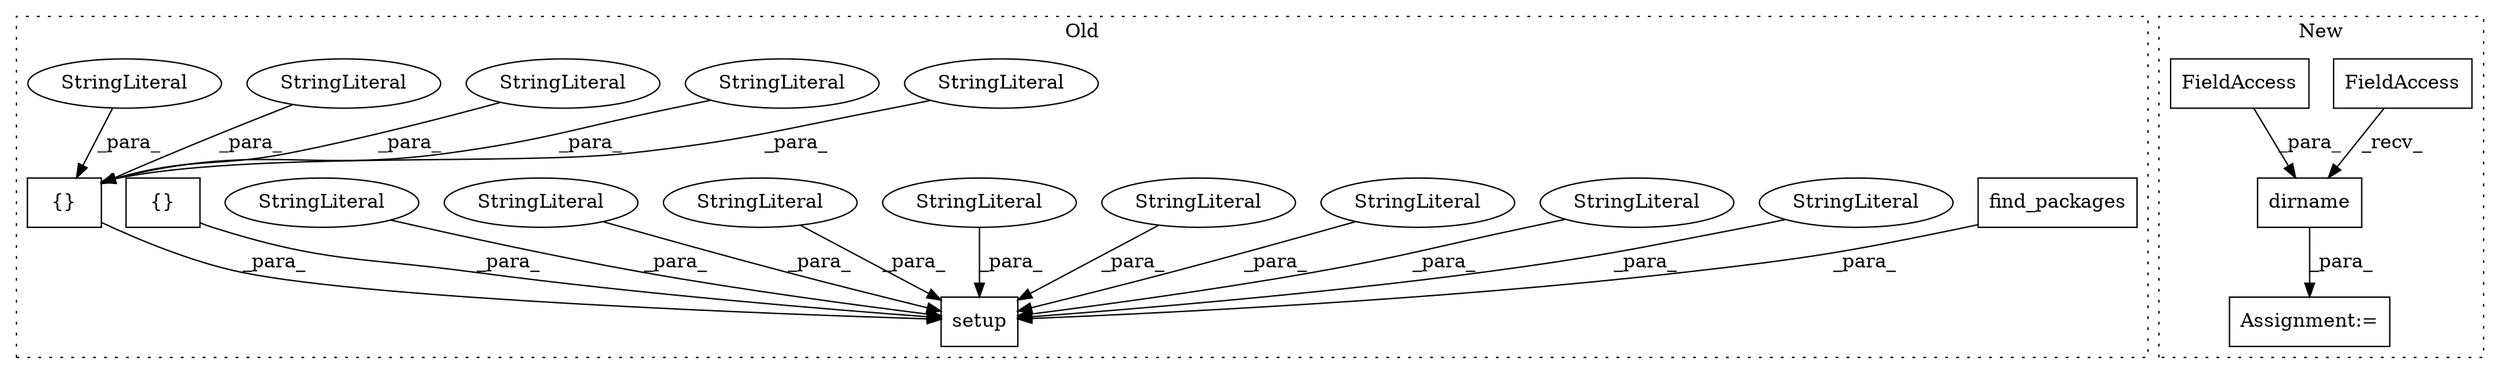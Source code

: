 digraph G {
subgraph cluster0 {
1 [label="find_packages" a="32" s="446" l="15" shape="box"];
5 [label="setup" a="32" s="149,776" l="6,1" shape="box"];
6 [label="StringLiteral" a="45" s="597" l="16" shape="ellipse"];
7 [label="StringLiteral" a="45" s="169" l="51" shape="ellipse"];
8 [label="StringLiteral" a="45" s="760" l="16" shape="ellipse"];
9 [label="StringLiteral" a="45" s="683" l="36" shape="ellipse"];
10 [label="StringLiteral" a="45" s="720" l="5" shape="ellipse"];
11 [label="StringLiteral" a="45" s="665" l="17" shape="ellipse"];
12 [label="StringLiteral" a="45" s="221" l="8" shape="ellipse"];
13 [label="StringLiteral" a="45" s="155" l="13" shape="ellipse"];
15 [label="{}" a="4" s="474,595" l="1,1" shape="box"];
16 [label="StringLiteral" a="45" s="492" l="7" shape="ellipse"];
17 [label="StringLiteral" a="45" s="475" l="7" shape="ellipse"];
18 [label="StringLiteral" a="45" s="530" l="10" shape="ellipse"];
19 [label="StringLiteral" a="45" s="483" l="8" shape="ellipse"];
20 [label="{}" a="4" s="392,431" l="1,1" shape="box"];
21 [label="StringLiteral" a="45" s="576" l="13" shape="ellipse"];
label = "Old";
style="dotted";
}
subgraph cluster1 {
2 [label="dirname" a="32" s="673,689" l="8,1" shape="box"];
3 [label="FieldAccess" a="22" s="665" l="2" shape="box"];
4 [label="FieldAccess" a="22" s="681" l="8" shape="box"];
14 [label="Assignment:=" a="7" s="651" l="1" shape="box"];
label = "New";
style="dotted";
}
1 -> 5 [label="_para_"];
2 -> 14 [label="_para_"];
3 -> 2 [label="_recv_"];
4 -> 2 [label="_para_"];
6 -> 5 [label="_para_"];
7 -> 5 [label="_para_"];
8 -> 5 [label="_para_"];
9 -> 5 [label="_para_"];
10 -> 5 [label="_para_"];
11 -> 5 [label="_para_"];
12 -> 5 [label="_para_"];
13 -> 5 [label="_para_"];
15 -> 5 [label="_para_"];
16 -> 15 [label="_para_"];
17 -> 15 [label="_para_"];
18 -> 15 [label="_para_"];
19 -> 15 [label="_para_"];
20 -> 5 [label="_para_"];
21 -> 15 [label="_para_"];
}